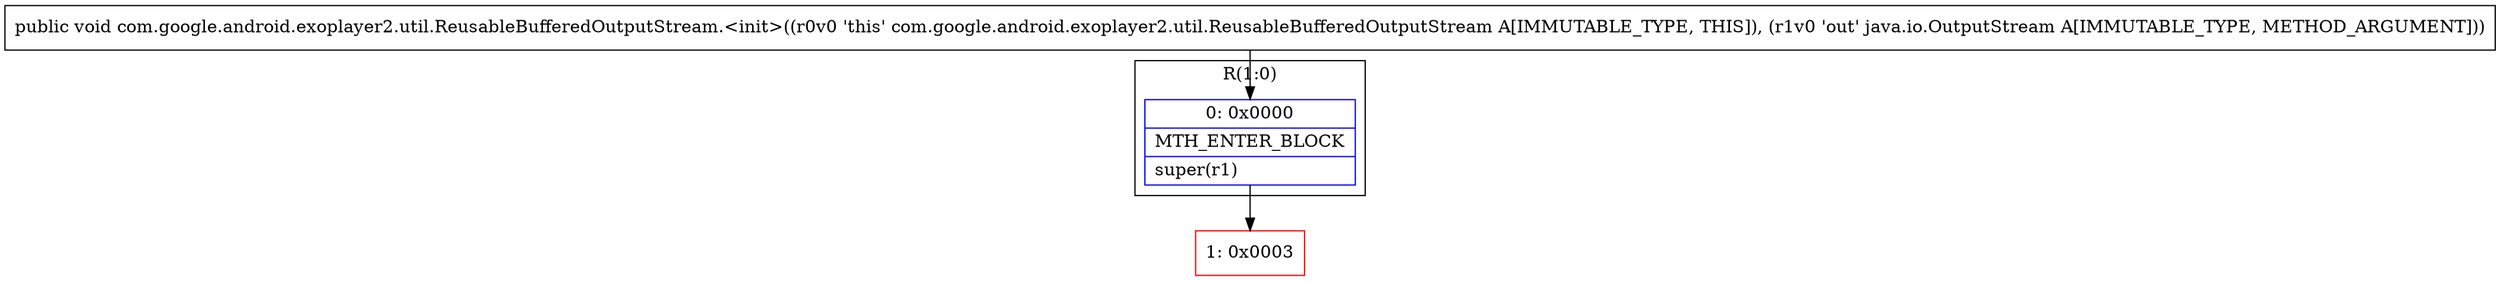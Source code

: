 digraph "CFG forcom.google.android.exoplayer2.util.ReusableBufferedOutputStream.\<init\>(Ljava\/io\/OutputStream;)V" {
subgraph cluster_Region_1582543469 {
label = "R(1:0)";
node [shape=record,color=blue];
Node_0 [shape=record,label="{0\:\ 0x0000|MTH_ENTER_BLOCK\l|super(r1)\l}"];
}
Node_1 [shape=record,color=red,label="{1\:\ 0x0003}"];
MethodNode[shape=record,label="{public void com.google.android.exoplayer2.util.ReusableBufferedOutputStream.\<init\>((r0v0 'this' com.google.android.exoplayer2.util.ReusableBufferedOutputStream A[IMMUTABLE_TYPE, THIS]), (r1v0 'out' java.io.OutputStream A[IMMUTABLE_TYPE, METHOD_ARGUMENT])) }"];
MethodNode -> Node_0;
Node_0 -> Node_1;
}

